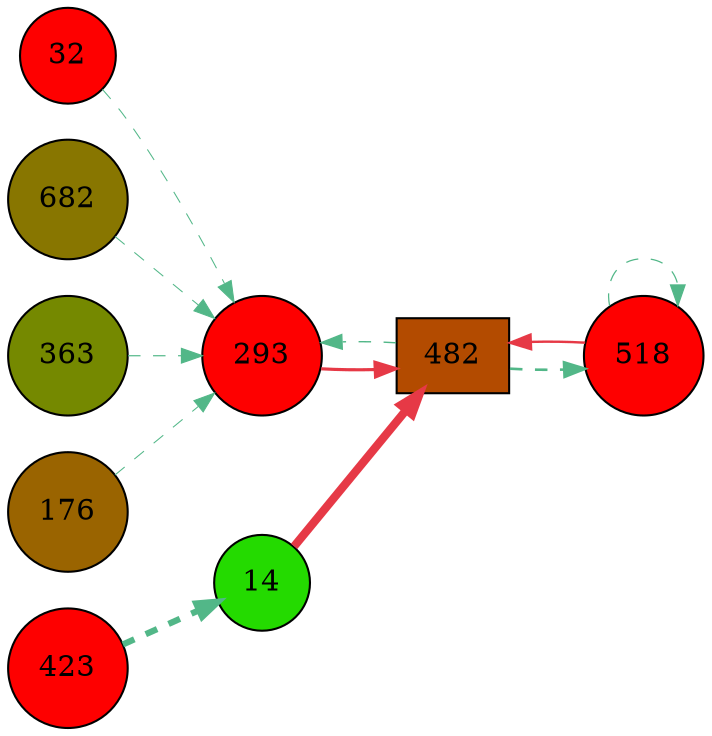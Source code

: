 digraph G{
rankdir=LR;
32 [style=filled, shape=circle, fillcolor="#fe0000", label="32"];
482 [style=filled, shape=box, fillcolor="#b34b00", label="482"];
293 [style=filled, shape=circle, fillcolor="#fe0000", label="293"];
518 [style=filled, shape=circle, fillcolor="#fe0000", label="518"];
423 [style=filled, shape=circle, fillcolor="#fe0000", label="423"];
682 [style=filled, shape=circle, fillcolor="#887600", label="682"];
363 [style=filled, shape=circle, fillcolor="#758900", label="363"];
14 [style=filled, shape=circle, fillcolor="#24da00", label="14"];
176 [style=filled, shape=circle, fillcolor="#9a6400", label="176"];
14 -> 482 [color="#e63946",penwidth=4.00];
293 -> 482 [color="#e63946",penwidth=1.52];
518 -> 482 [color="#e63946",penwidth=1.16];
482 -> 293 [color="#52b788",style=dashed,penwidth=0.68];
363 -> 293 [color="#52b788",style=dashed,penwidth=0.59];
176 -> 293 [color="#52b788",style=dashed,penwidth=0.50];
32 -> 293 [color="#52b788",style=dashed,penwidth=0.50];
682 -> 293 [color="#52b788",style=dashed,penwidth=0.50];
423 -> 14 [color="#52b788",style=dashed,penwidth=3.00];
482 -> 518 [color="#52b788",style=dashed,penwidth=1.26];
518 -> 518 [color="#52b788",style=dashed,penwidth=0.60];
}